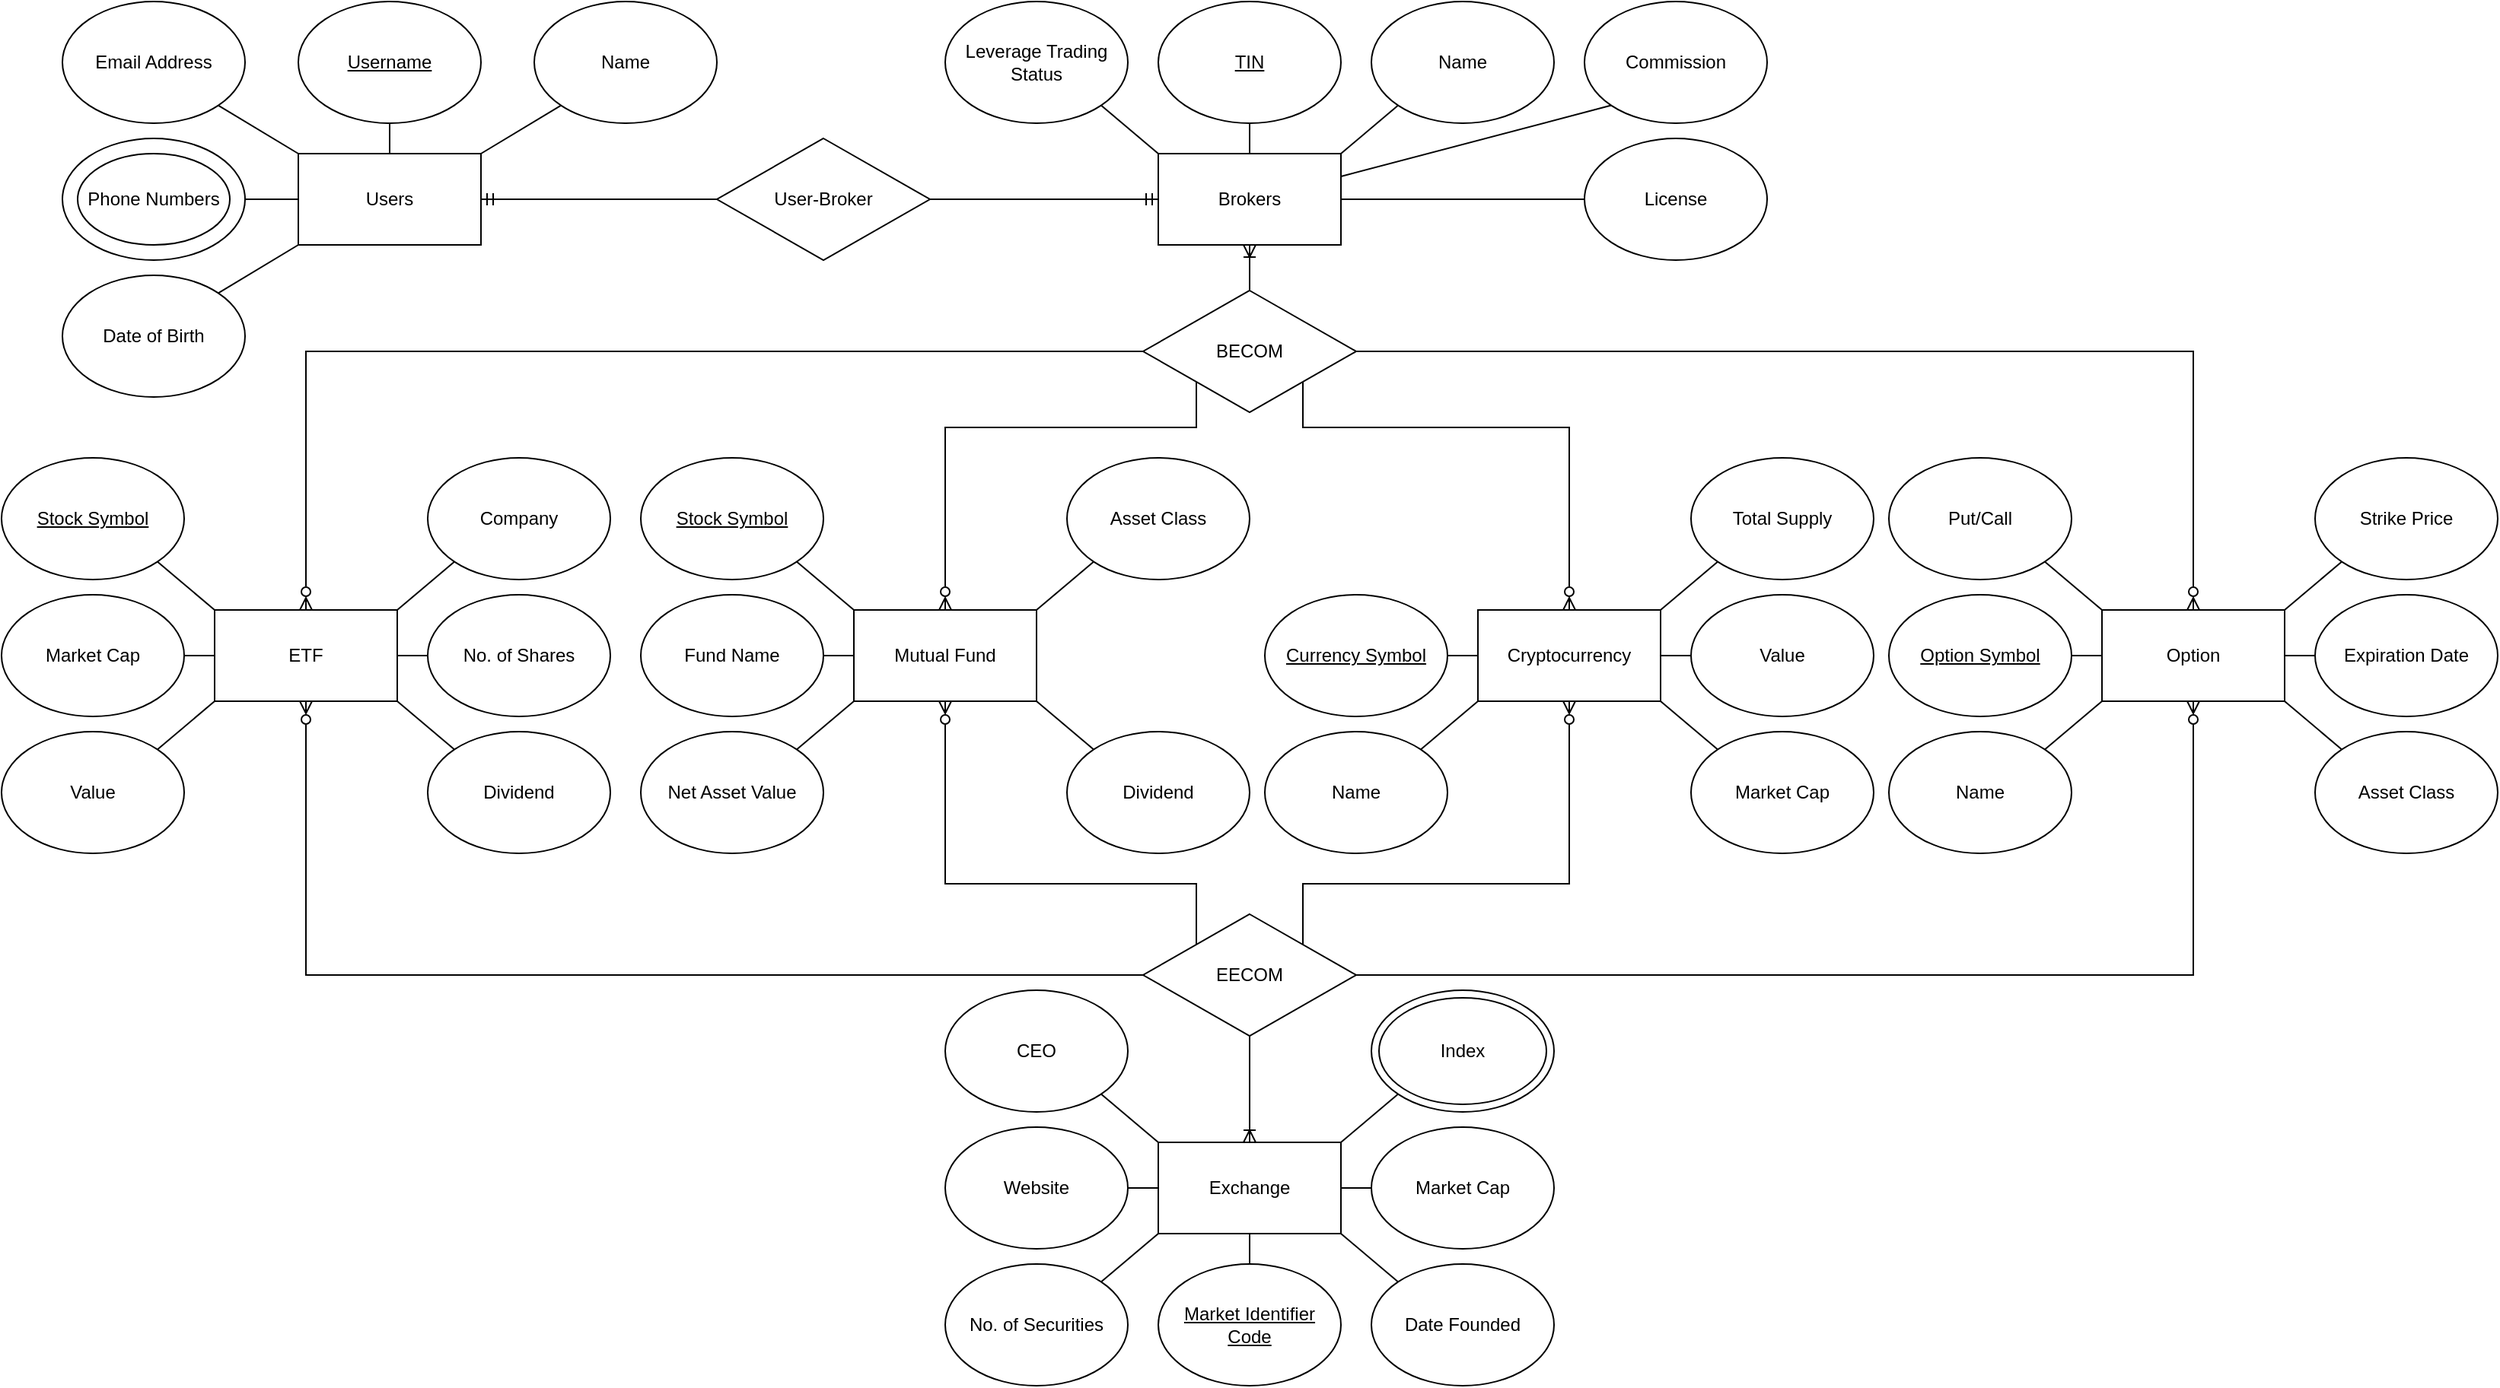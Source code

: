 <mxfile version="17.4.0" type="device"><diagram id="uHeIr0Ggoon14r8MGNSr" name="Page-1"><mxGraphModel dx="1038" dy="536" grid="1" gridSize="10" guides="1" tooltips="1" connect="1" arrows="1" fold="1" page="1" pageScale="1" pageWidth="850" pageHeight="1100" math="0" shadow="0"><root><mxCell id="0"/><mxCell id="1" parent="0"/><mxCell id="J6eEjoD9dRFq6HZdKNDP-1" value="Users" style="rounded=0;whiteSpace=wrap;html=1;" parent="1" vertex="1"><mxGeometry x="195" y="130" width="120" height="60" as="geometry"/></mxCell><mxCell id="J6eEjoD9dRFq6HZdKNDP-3" value="&lt;u&gt;Username&lt;/u&gt;" style="ellipse;whiteSpace=wrap;html=1;" parent="1" vertex="1"><mxGeometry x="195" y="30" width="120" height="80" as="geometry"/></mxCell><mxCell id="J6eEjoD9dRFq6HZdKNDP-4" value="Name" style="ellipse;whiteSpace=wrap;html=1;" parent="1" vertex="1"><mxGeometry x="350" y="30" width="120" height="80" as="geometry"/></mxCell><mxCell id="J6eEjoD9dRFq6HZdKNDP-5" value="Email Address" style="ellipse;whiteSpace=wrap;html=1;" parent="1" vertex="1"><mxGeometry x="40" y="30" width="120" height="80" as="geometry"/></mxCell><mxCell id="J6eEjoD9dRFq6HZdKNDP-6" value="Date of Birth" style="ellipse;whiteSpace=wrap;html=1;" parent="1" vertex="1"><mxGeometry x="40" y="210" width="120" height="80" as="geometry"/></mxCell><mxCell id="J6eEjoD9dRFq6HZdKNDP-7" value="" style="ellipse;whiteSpace=wrap;html=1;" parent="1" vertex="1"><mxGeometry x="40" y="120" width="120" height="80" as="geometry"/></mxCell><mxCell id="J6eEjoD9dRFq6HZdKNDP-8" value="Phone Numbers" style="ellipse;whiteSpace=wrap;html=1;" parent="1" vertex="1"><mxGeometry x="50" y="130" width="100" height="60" as="geometry"/></mxCell><mxCell id="J6eEjoD9dRFq6HZdKNDP-9" value="" style="endArrow=none;html=1;rounded=0;exitX=1;exitY=0.5;exitDx=0;exitDy=0;entryX=0;entryY=0.5;entryDx=0;entryDy=0;" parent="1" source="J6eEjoD9dRFq6HZdKNDP-7" target="J6eEjoD9dRFq6HZdKNDP-1" edge="1"><mxGeometry width="50" height="50" relative="1" as="geometry"><mxPoint x="210" y="350" as="sourcePoint"/><mxPoint x="260" y="300" as="targetPoint"/></mxGeometry></mxCell><mxCell id="J6eEjoD9dRFq6HZdKNDP-10" value="" style="endArrow=none;html=1;rounded=0;exitX=1;exitY=1;exitDx=0;exitDy=0;entryX=0;entryY=0;entryDx=0;entryDy=0;" parent="1" source="J6eEjoD9dRFq6HZdKNDP-5" target="J6eEjoD9dRFq6HZdKNDP-1" edge="1"><mxGeometry width="50" height="50" relative="1" as="geometry"><mxPoint x="210" y="350" as="sourcePoint"/><mxPoint x="260" y="300" as="targetPoint"/></mxGeometry></mxCell><mxCell id="J6eEjoD9dRFq6HZdKNDP-12" value="" style="endArrow=none;html=1;rounded=0;exitX=0.5;exitY=1;exitDx=0;exitDy=0;entryX=0.5;entryY=0;entryDx=0;entryDy=0;" parent="1" source="J6eEjoD9dRFq6HZdKNDP-3" target="J6eEjoD9dRFq6HZdKNDP-1" edge="1"><mxGeometry width="50" height="50" relative="1" as="geometry"><mxPoint x="210" y="350" as="sourcePoint"/><mxPoint x="240" y="270" as="targetPoint"/></mxGeometry></mxCell><mxCell id="J6eEjoD9dRFq6HZdKNDP-13" value="" style="endArrow=none;html=1;rounded=0;entryX=0;entryY=1;entryDx=0;entryDy=0;exitX=1;exitY=0;exitDx=0;exitDy=0;" parent="1" source="J6eEjoD9dRFq6HZdKNDP-1" target="J6eEjoD9dRFq6HZdKNDP-4" edge="1"><mxGeometry width="50" height="50" relative="1" as="geometry"><mxPoint x="210" y="350" as="sourcePoint"/><mxPoint x="260" y="300" as="targetPoint"/></mxGeometry></mxCell><mxCell id="J6eEjoD9dRFq6HZdKNDP-14" value="" style="endArrow=none;html=1;rounded=0;entryX=1;entryY=0;entryDx=0;entryDy=0;exitX=0;exitY=1;exitDx=0;exitDy=0;" parent="1" source="J6eEjoD9dRFq6HZdKNDP-1" target="J6eEjoD9dRFq6HZdKNDP-6" edge="1"><mxGeometry width="50" height="50" relative="1" as="geometry"><mxPoint x="210" y="350" as="sourcePoint"/><mxPoint x="260" y="300" as="targetPoint"/></mxGeometry></mxCell><mxCell id="J6eEjoD9dRFq6HZdKNDP-157" style="edgeStyle=orthogonalEdgeStyle;rounded=0;orthogonalLoop=1;jettySize=auto;html=1;exitX=0.5;exitY=1;exitDx=0;exitDy=0;entryX=0.5;entryY=0;entryDx=0;entryDy=0;startArrow=ERoneToMany;startFill=0;endArrow=none;endFill=0;" parent="1" source="J6eEjoD9dRFq6HZdKNDP-15" target="J6eEjoD9dRFq6HZdKNDP-156" edge="1"><mxGeometry relative="1" as="geometry"/></mxCell><mxCell id="J6eEjoD9dRFq6HZdKNDP-15" value="Brokers" style="rounded=0;whiteSpace=wrap;html=1;" parent="1" vertex="1"><mxGeometry x="760" y="130" width="120" height="60" as="geometry"/></mxCell><mxCell id="J6eEjoD9dRFq6HZdKNDP-16" value="&lt;u&gt;TIN&lt;/u&gt;" style="ellipse;whiteSpace=wrap;html=1;" parent="1" vertex="1"><mxGeometry x="760" y="30" width="120" height="80" as="geometry"/></mxCell><mxCell id="J6eEjoD9dRFq6HZdKNDP-17" value="Name" style="ellipse;whiteSpace=wrap;html=1;" parent="1" vertex="1"><mxGeometry x="900" y="30" width="120" height="80" as="geometry"/></mxCell><mxCell id="J6eEjoD9dRFq6HZdKNDP-18" value="License" style="ellipse;whiteSpace=wrap;html=1;" parent="1" vertex="1"><mxGeometry x="1040" y="120" width="120" height="80" as="geometry"/></mxCell><mxCell id="J6eEjoD9dRFq6HZdKNDP-19" value="Leverage Trading Status" style="ellipse;whiteSpace=wrap;html=1;" parent="1" vertex="1"><mxGeometry x="620" y="30" width="120" height="80" as="geometry"/></mxCell><mxCell id="J6eEjoD9dRFq6HZdKNDP-22" value="" style="endArrow=none;html=1;rounded=0;exitX=1;exitY=1;exitDx=0;exitDy=0;entryX=0;entryY=0;entryDx=0;entryDy=0;" parent="1" source="J6eEjoD9dRFq6HZdKNDP-19" target="J6eEjoD9dRFq6HZdKNDP-15" edge="1"><mxGeometry width="50" height="50" relative="1" as="geometry"><mxPoint x="600" y="370" as="sourcePoint"/><mxPoint x="650" y="320" as="targetPoint"/></mxGeometry></mxCell><mxCell id="J6eEjoD9dRFq6HZdKNDP-23" value="" style="endArrow=none;html=1;rounded=0;exitX=0.5;exitY=1;exitDx=0;exitDy=0;entryX=0.5;entryY=0;entryDx=0;entryDy=0;" parent="1" source="J6eEjoD9dRFq6HZdKNDP-16" target="J6eEjoD9dRFq6HZdKNDP-15" edge="1"><mxGeometry width="50" height="50" relative="1" as="geometry"><mxPoint x="702.426" y="108.284" as="sourcePoint"/><mxPoint x="770.0" y="140" as="targetPoint"/></mxGeometry></mxCell><mxCell id="J6eEjoD9dRFq6HZdKNDP-24" value="" style="endArrow=none;html=1;rounded=0;exitX=0;exitY=1;exitDx=0;exitDy=0;entryX=1;entryY=0;entryDx=0;entryDy=0;" parent="1" source="J6eEjoD9dRFq6HZdKNDP-17" target="J6eEjoD9dRFq6HZdKNDP-15" edge="1"><mxGeometry width="50" height="50" relative="1" as="geometry"><mxPoint x="712.426" y="118.284" as="sourcePoint"/><mxPoint x="780.0" y="150" as="targetPoint"/></mxGeometry></mxCell><mxCell id="J6eEjoD9dRFq6HZdKNDP-25" value="" style="endArrow=none;html=1;rounded=0;exitX=0;exitY=0.5;exitDx=0;exitDy=0;entryX=1;entryY=0.5;entryDx=0;entryDy=0;" parent="1" source="J6eEjoD9dRFq6HZdKNDP-18" target="J6eEjoD9dRFq6HZdKNDP-15" edge="1"><mxGeometry width="50" height="50" relative="1" as="geometry"><mxPoint x="722.426" y="128.284" as="sourcePoint"/><mxPoint x="790.0" y="160" as="targetPoint"/></mxGeometry></mxCell><mxCell id="J6eEjoD9dRFq6HZdKNDP-26" value="Commission" style="ellipse;whiteSpace=wrap;html=1;" parent="1" vertex="1"><mxGeometry x="1040" y="30" width="120" height="80" as="geometry"/></mxCell><mxCell id="J6eEjoD9dRFq6HZdKNDP-27" value="" style="endArrow=none;html=1;rounded=0;entryX=1;entryY=0.25;entryDx=0;entryDy=0;exitX=0;exitY=1;exitDx=0;exitDy=0;" parent="1" source="J6eEjoD9dRFq6HZdKNDP-26" target="J6eEjoD9dRFq6HZdKNDP-15" edge="1"><mxGeometry width="50" height="50" relative="1" as="geometry"><mxPoint x="600" y="370" as="sourcePoint"/><mxPoint x="650" y="320" as="targetPoint"/></mxGeometry></mxCell><mxCell id="J6eEjoD9dRFq6HZdKNDP-29" value="User-Broker" style="rhombus;whiteSpace=wrap;html=1;" parent="1" vertex="1"><mxGeometry x="470" y="120" width="140" height="80" as="geometry"/></mxCell><mxCell id="J6eEjoD9dRFq6HZdKNDP-30" value="" style="endArrow=none;html=1;rounded=0;exitX=1;exitY=0.5;exitDx=0;exitDy=0;entryX=0;entryY=0.5;entryDx=0;entryDy=0;startArrow=ERmandOne;startFill=0;" parent="1" source="J6eEjoD9dRFq6HZdKNDP-1" target="J6eEjoD9dRFq6HZdKNDP-29" edge="1"><mxGeometry width="50" height="50" relative="1" as="geometry"><mxPoint x="460" y="370" as="sourcePoint"/><mxPoint x="510" y="320" as="targetPoint"/></mxGeometry></mxCell><mxCell id="J6eEjoD9dRFq6HZdKNDP-31" value="" style="endArrow=ERmandOne;html=1;rounded=0;entryX=0;entryY=0.5;entryDx=0;entryDy=0;exitX=1;exitY=0.5;exitDx=0;exitDy=0;endFill=0;" parent="1" source="J6eEjoD9dRFq6HZdKNDP-29" target="J6eEjoD9dRFq6HZdKNDP-15" edge="1"><mxGeometry width="50" height="50" relative="1" as="geometry"><mxPoint x="640" y="160" as="sourcePoint"/><mxPoint x="950" y="320" as="targetPoint"/></mxGeometry></mxCell><mxCell id="J6eEjoD9dRFq6HZdKNDP-150" style="edgeStyle=orthogonalEdgeStyle;rounded=0;orthogonalLoop=1;jettySize=auto;html=1;exitX=0.5;exitY=1;exitDx=0;exitDy=0;entryX=0;entryY=0.5;entryDx=0;entryDy=0;startArrow=ERzeroToMany;startFill=0;endArrow=none;endFill=0;" parent="1" source="J6eEjoD9dRFq6HZdKNDP-32" target="J6eEjoD9dRFq6HZdKNDP-147" edge="1"><mxGeometry relative="1" as="geometry"/></mxCell><mxCell id="J6eEjoD9dRFq6HZdKNDP-158" style="edgeStyle=orthogonalEdgeStyle;rounded=0;orthogonalLoop=1;jettySize=auto;html=1;exitX=0.5;exitY=0;exitDx=0;exitDy=0;entryX=0;entryY=0.5;entryDx=0;entryDy=0;startArrow=ERzeroToMany;startFill=0;endArrow=none;endFill=0;" parent="1" source="J6eEjoD9dRFq6HZdKNDP-32" target="J6eEjoD9dRFq6HZdKNDP-156" edge="1"><mxGeometry relative="1" as="geometry"/></mxCell><mxCell id="J6eEjoD9dRFq6HZdKNDP-32" value="ETF" style="rounded=0;whiteSpace=wrap;html=1;" parent="1" vertex="1"><mxGeometry x="140" y="430" width="120" height="60" as="geometry"/></mxCell><mxCell id="J6eEjoD9dRFq6HZdKNDP-43" value="&lt;u&gt;Stock Symbol&lt;br&gt;&lt;/u&gt;" style="ellipse;whiteSpace=wrap;html=1;" parent="1" vertex="1"><mxGeometry y="330" width="120" height="80" as="geometry"/></mxCell><mxCell id="J6eEjoD9dRFq6HZdKNDP-44" value="No. of Shares" style="ellipse;whiteSpace=wrap;html=1;" parent="1" vertex="1"><mxGeometry x="280" y="420" width="120" height="80" as="geometry"/></mxCell><mxCell id="J6eEjoD9dRFq6HZdKNDP-45" value="Value" style="ellipse;whiteSpace=wrap;html=1;" parent="1" vertex="1"><mxGeometry y="510" width="120" height="80" as="geometry"/></mxCell><mxCell id="J6eEjoD9dRFq6HZdKNDP-46" value="Company" style="ellipse;whiteSpace=wrap;html=1;" parent="1" vertex="1"><mxGeometry x="280" y="330" width="120" height="80" as="geometry"/></mxCell><mxCell id="J6eEjoD9dRFq6HZdKNDP-47" value="Market Cap" style="ellipse;whiteSpace=wrap;html=1;" parent="1" vertex="1"><mxGeometry y="420" width="120" height="80" as="geometry"/></mxCell><mxCell id="J6eEjoD9dRFq6HZdKNDP-48" value="Dividend" style="ellipse;whiteSpace=wrap;html=1;" parent="1" vertex="1"><mxGeometry x="280" y="510" width="120" height="80" as="geometry"/></mxCell><mxCell id="J6eEjoD9dRFq6HZdKNDP-151" style="edgeStyle=orthogonalEdgeStyle;rounded=0;orthogonalLoop=1;jettySize=auto;html=1;exitX=0.5;exitY=1;exitDx=0;exitDy=0;entryX=0;entryY=0;entryDx=0;entryDy=0;startArrow=ERzeroToMany;startFill=0;endArrow=none;endFill=0;" parent="1" source="J6eEjoD9dRFq6HZdKNDP-56" target="J6eEjoD9dRFq6HZdKNDP-147" edge="1"><mxGeometry relative="1" as="geometry"><Array as="points"><mxPoint x="620" y="610"/><mxPoint x="785" y="610"/></Array></mxGeometry></mxCell><mxCell id="J6eEjoD9dRFq6HZdKNDP-159" style="edgeStyle=orthogonalEdgeStyle;rounded=0;orthogonalLoop=1;jettySize=auto;html=1;exitX=0.5;exitY=0;exitDx=0;exitDy=0;entryX=0;entryY=1;entryDx=0;entryDy=0;startArrow=ERzeroToMany;startFill=0;endArrow=none;endFill=0;" parent="1" source="J6eEjoD9dRFq6HZdKNDP-56" target="J6eEjoD9dRFq6HZdKNDP-156" edge="1"><mxGeometry relative="1" as="geometry"><Array as="points"><mxPoint x="620" y="310"/><mxPoint x="785" y="310"/></Array></mxGeometry></mxCell><mxCell id="J6eEjoD9dRFq6HZdKNDP-56" value="Mutual Fund" style="rounded=0;whiteSpace=wrap;html=1;" parent="1" vertex="1"><mxGeometry x="560" y="430" width="120" height="60" as="geometry"/></mxCell><mxCell id="J6eEjoD9dRFq6HZdKNDP-57" value="&lt;u&gt;Stock Symbol&lt;br&gt;&lt;/u&gt;" style="ellipse;whiteSpace=wrap;html=1;" parent="1" vertex="1"><mxGeometry x="420" y="330" width="120" height="80" as="geometry"/></mxCell><mxCell id="J6eEjoD9dRFq6HZdKNDP-59" value="Net Asset Value" style="ellipse;whiteSpace=wrap;html=1;" parent="1" vertex="1"><mxGeometry x="420" y="510" width="120" height="80" as="geometry"/></mxCell><mxCell id="J6eEjoD9dRFq6HZdKNDP-60" value="Asset Class" style="ellipse;whiteSpace=wrap;html=1;" parent="1" vertex="1"><mxGeometry x="700" y="330" width="120" height="80" as="geometry"/></mxCell><mxCell id="J6eEjoD9dRFq6HZdKNDP-61" value="Fund Name" style="ellipse;whiteSpace=wrap;html=1;" parent="1" vertex="1"><mxGeometry x="420" y="420" width="120" height="80" as="geometry"/></mxCell><mxCell id="J6eEjoD9dRFq6HZdKNDP-62" value="Dividend" style="ellipse;whiteSpace=wrap;html=1;" parent="1" vertex="1"><mxGeometry x="700" y="510" width="120" height="80" as="geometry"/></mxCell><mxCell id="J6eEjoD9dRFq6HZdKNDP-91" value="Exchange" style="rounded=0;whiteSpace=wrap;html=1;" parent="1" vertex="1"><mxGeometry x="760" y="780" width="120" height="60" as="geometry"/></mxCell><mxCell id="J6eEjoD9dRFq6HZdKNDP-92" value="" style="endArrow=none;html=1;rounded=0;entryX=1;entryY=1;entryDx=0;entryDy=0;exitX=0;exitY=0;exitDx=0;exitDy=0;" parent="1" source="J6eEjoD9dRFq6HZdKNDP-32" target="J6eEjoD9dRFq6HZdKNDP-43" edge="1"><mxGeometry width="50" height="50" relative="1" as="geometry"><mxPoint x="770" y="500" as="sourcePoint"/><mxPoint x="820" y="450" as="targetPoint"/></mxGeometry></mxCell><mxCell id="J6eEjoD9dRFq6HZdKNDP-93" value="" style="endArrow=none;html=1;rounded=0;entryX=1;entryY=0.5;entryDx=0;entryDy=0;exitX=0;exitY=0.5;exitDx=0;exitDy=0;" parent="1" source="J6eEjoD9dRFq6HZdKNDP-32" target="J6eEjoD9dRFq6HZdKNDP-47" edge="1"><mxGeometry width="50" height="50" relative="1" as="geometry"><mxPoint x="130" y="450" as="sourcePoint"/><mxPoint x="820" y="450" as="targetPoint"/></mxGeometry></mxCell><mxCell id="J6eEjoD9dRFq6HZdKNDP-94" value="" style="endArrow=none;html=1;rounded=0;entryX=1;entryY=0;entryDx=0;entryDy=0;exitX=0;exitY=1;exitDx=0;exitDy=0;" parent="1" source="J6eEjoD9dRFq6HZdKNDP-32" target="J6eEjoD9dRFq6HZdKNDP-45" edge="1"><mxGeometry width="50" height="50" relative="1" as="geometry"><mxPoint x="770" y="500" as="sourcePoint"/><mxPoint x="820" y="450" as="targetPoint"/></mxGeometry></mxCell><mxCell id="J6eEjoD9dRFq6HZdKNDP-95" value="" style="endArrow=none;html=1;rounded=0;entryX=0;entryY=1;entryDx=0;entryDy=0;exitX=1;exitY=0;exitDx=0;exitDy=0;" parent="1" source="J6eEjoD9dRFq6HZdKNDP-32" target="J6eEjoD9dRFq6HZdKNDP-46" edge="1"><mxGeometry width="50" height="50" relative="1" as="geometry"><mxPoint x="770" y="500" as="sourcePoint"/><mxPoint x="820" y="450" as="targetPoint"/></mxGeometry></mxCell><mxCell id="J6eEjoD9dRFq6HZdKNDP-96" value="" style="endArrow=none;html=1;rounded=0;entryX=0;entryY=0.5;entryDx=0;entryDy=0;exitX=1;exitY=0.5;exitDx=0;exitDy=0;" parent="1" source="J6eEjoD9dRFq6HZdKNDP-32" target="J6eEjoD9dRFq6HZdKNDP-44" edge="1"><mxGeometry width="50" height="50" relative="1" as="geometry"><mxPoint x="770" y="500" as="sourcePoint"/><mxPoint x="820" y="450" as="targetPoint"/></mxGeometry></mxCell><mxCell id="J6eEjoD9dRFq6HZdKNDP-97" value="" style="endArrow=none;html=1;rounded=0;entryX=0;entryY=0;entryDx=0;entryDy=0;exitX=1;exitY=1;exitDx=0;exitDy=0;" parent="1" source="J6eEjoD9dRFq6HZdKNDP-32" target="J6eEjoD9dRFq6HZdKNDP-48" edge="1"><mxGeometry width="50" height="50" relative="1" as="geometry"><mxPoint x="770" y="500" as="sourcePoint"/><mxPoint x="820" y="450" as="targetPoint"/></mxGeometry></mxCell><mxCell id="J6eEjoD9dRFq6HZdKNDP-98" value="" style="endArrow=none;html=1;rounded=0;entryX=1;entryY=1;entryDx=0;entryDy=0;exitX=0;exitY=0;exitDx=0;exitDy=0;" parent="1" source="J6eEjoD9dRFq6HZdKNDP-56" target="J6eEjoD9dRFq6HZdKNDP-57" edge="1"><mxGeometry width="50" height="50" relative="1" as="geometry"><mxPoint x="620" y="350" as="sourcePoint"/><mxPoint x="820" y="450" as="targetPoint"/></mxGeometry></mxCell><mxCell id="J6eEjoD9dRFq6HZdKNDP-99" value="" style="endArrow=none;html=1;rounded=0;entryX=1;entryY=0.5;entryDx=0;entryDy=0;exitX=0;exitY=0.5;exitDx=0;exitDy=0;" parent="1" source="J6eEjoD9dRFq6HZdKNDP-56" target="J6eEjoD9dRFq6HZdKNDP-61" edge="1"><mxGeometry width="50" height="50" relative="1" as="geometry"><mxPoint x="770" y="500" as="sourcePoint"/><mxPoint x="820" y="450" as="targetPoint"/></mxGeometry></mxCell><mxCell id="J6eEjoD9dRFq6HZdKNDP-100" value="" style="endArrow=none;html=1;rounded=0;entryX=1;entryY=0;entryDx=0;entryDy=0;exitX=0;exitY=1;exitDx=0;exitDy=0;" parent="1" source="J6eEjoD9dRFq6HZdKNDP-56" target="J6eEjoD9dRFq6HZdKNDP-59" edge="1"><mxGeometry width="50" height="50" relative="1" as="geometry"><mxPoint x="770" y="500" as="sourcePoint"/><mxPoint x="820" y="450" as="targetPoint"/></mxGeometry></mxCell><mxCell id="J6eEjoD9dRFq6HZdKNDP-101" value="" style="endArrow=none;html=1;rounded=0;entryX=0;entryY=1;entryDx=0;entryDy=0;exitX=1;exitY=0;exitDx=0;exitDy=0;" parent="1" source="J6eEjoD9dRFq6HZdKNDP-56" target="J6eEjoD9dRFq6HZdKNDP-60" edge="1"><mxGeometry width="50" height="50" relative="1" as="geometry"><mxPoint x="770" y="500" as="sourcePoint"/><mxPoint x="820" y="450" as="targetPoint"/></mxGeometry></mxCell><mxCell id="J6eEjoD9dRFq6HZdKNDP-103" value="" style="endArrow=none;html=1;rounded=0;entryX=1;entryY=1;entryDx=0;entryDy=0;exitX=0;exitY=0;exitDx=0;exitDy=0;" parent="1" source="J6eEjoD9dRFq6HZdKNDP-62" target="J6eEjoD9dRFq6HZdKNDP-56" edge="1"><mxGeometry width="50" height="50" relative="1" as="geometry"><mxPoint x="770" y="500" as="sourcePoint"/><mxPoint x="820" y="450" as="targetPoint"/></mxGeometry></mxCell><mxCell id="J6eEjoD9dRFq6HZdKNDP-153" style="edgeStyle=orthogonalEdgeStyle;rounded=0;orthogonalLoop=1;jettySize=auto;html=1;exitX=0.5;exitY=1;exitDx=0;exitDy=0;entryX=1;entryY=0;entryDx=0;entryDy=0;startArrow=ERzeroToMany;startFill=0;endArrow=none;endFill=0;" parent="1" source="J6eEjoD9dRFq6HZdKNDP-104" target="J6eEjoD9dRFq6HZdKNDP-147" edge="1"><mxGeometry relative="1" as="geometry"><Array as="points"><mxPoint x="1030" y="610"/><mxPoint x="855" y="610"/></Array></mxGeometry></mxCell><mxCell id="J6eEjoD9dRFq6HZdKNDP-161" style="edgeStyle=orthogonalEdgeStyle;rounded=0;orthogonalLoop=1;jettySize=auto;html=1;exitX=0.5;exitY=0;exitDx=0;exitDy=0;entryX=1;entryY=1;entryDx=0;entryDy=0;startArrow=ERzeroToMany;startFill=0;endArrow=none;endFill=0;" parent="1" source="J6eEjoD9dRFq6HZdKNDP-104" target="J6eEjoD9dRFq6HZdKNDP-156" edge="1"><mxGeometry relative="1" as="geometry"><Array as="points"><mxPoint x="1030" y="310"/><mxPoint x="855" y="310"/></Array></mxGeometry></mxCell><mxCell id="J6eEjoD9dRFq6HZdKNDP-104" value="Cryptocurrency" style="rounded=0;whiteSpace=wrap;html=1;" parent="1" vertex="1"><mxGeometry x="970" y="430" width="120" height="60" as="geometry"/></mxCell><mxCell id="J6eEjoD9dRFq6HZdKNDP-106" value="Value" style="ellipse;whiteSpace=wrap;html=1;" parent="1" vertex="1"><mxGeometry x="1110" y="420" width="120" height="80" as="geometry"/></mxCell><mxCell id="J6eEjoD9dRFq6HZdKNDP-107" value="Name" style="ellipse;whiteSpace=wrap;html=1;" parent="1" vertex="1"><mxGeometry x="830" y="510" width="120" height="80" as="geometry"/></mxCell><mxCell id="J6eEjoD9dRFq6HZdKNDP-108" value="Total Supply" style="ellipse;whiteSpace=wrap;html=1;" parent="1" vertex="1"><mxGeometry x="1110" y="330" width="120" height="80" as="geometry"/></mxCell><mxCell id="J6eEjoD9dRFq6HZdKNDP-109" value="&lt;u&gt;Currency Symbol&lt;br&gt;&lt;/u&gt;" style="ellipse;whiteSpace=wrap;html=1;" parent="1" vertex="1"><mxGeometry x="830" y="420" width="120" height="80" as="geometry"/></mxCell><mxCell id="J6eEjoD9dRFq6HZdKNDP-110" value="Market Cap" style="ellipse;whiteSpace=wrap;html=1;" parent="1" vertex="1"><mxGeometry x="1110" y="510" width="120" height="80" as="geometry"/></mxCell><mxCell id="J6eEjoD9dRFq6HZdKNDP-112" value="" style="endArrow=none;html=1;rounded=0;entryX=1;entryY=0.5;entryDx=0;entryDy=0;exitX=0;exitY=0.5;exitDx=0;exitDy=0;" parent="1" source="J6eEjoD9dRFq6HZdKNDP-104" target="J6eEjoD9dRFq6HZdKNDP-109" edge="1"><mxGeometry width="50" height="50" relative="1" as="geometry"><mxPoint x="1180" y="500" as="sourcePoint"/><mxPoint x="1230" y="450" as="targetPoint"/></mxGeometry></mxCell><mxCell id="J6eEjoD9dRFq6HZdKNDP-113" value="" style="endArrow=none;html=1;rounded=0;entryX=1;entryY=0;entryDx=0;entryDy=0;exitX=0;exitY=1;exitDx=0;exitDy=0;" parent="1" source="J6eEjoD9dRFq6HZdKNDP-104" target="J6eEjoD9dRFq6HZdKNDP-107" edge="1"><mxGeometry width="50" height="50" relative="1" as="geometry"><mxPoint x="1180" y="500" as="sourcePoint"/><mxPoint x="1230" y="450" as="targetPoint"/></mxGeometry></mxCell><mxCell id="J6eEjoD9dRFq6HZdKNDP-114" value="" style="endArrow=none;html=1;rounded=0;entryX=0;entryY=1;entryDx=0;entryDy=0;exitX=1;exitY=0;exitDx=0;exitDy=0;" parent="1" source="J6eEjoD9dRFq6HZdKNDP-104" target="J6eEjoD9dRFq6HZdKNDP-108" edge="1"><mxGeometry width="50" height="50" relative="1" as="geometry"><mxPoint x="1180" y="500" as="sourcePoint"/><mxPoint x="1230" y="450" as="targetPoint"/></mxGeometry></mxCell><mxCell id="J6eEjoD9dRFq6HZdKNDP-115" value="" style="endArrow=none;html=1;rounded=0;entryX=0;entryY=0.5;entryDx=0;entryDy=0;exitX=1;exitY=0.5;exitDx=0;exitDy=0;" parent="1" source="J6eEjoD9dRFq6HZdKNDP-104" target="J6eEjoD9dRFq6HZdKNDP-106" edge="1"><mxGeometry width="50" height="50" relative="1" as="geometry"><mxPoint x="1040" y="590" as="sourcePoint"/><mxPoint x="1090" y="540" as="targetPoint"/></mxGeometry></mxCell><mxCell id="J6eEjoD9dRFq6HZdKNDP-116" value="" style="endArrow=none;html=1;rounded=0;entryX=1;entryY=1;entryDx=0;entryDy=0;exitX=0;exitY=0;exitDx=0;exitDy=0;" parent="1" source="J6eEjoD9dRFq6HZdKNDP-110" target="J6eEjoD9dRFq6HZdKNDP-104" edge="1"><mxGeometry width="50" height="50" relative="1" as="geometry"><mxPoint x="1180" y="500" as="sourcePoint"/><mxPoint x="1230" y="450" as="targetPoint"/></mxGeometry></mxCell><mxCell id="J6eEjoD9dRFq6HZdKNDP-155" style="edgeStyle=orthogonalEdgeStyle;rounded=0;orthogonalLoop=1;jettySize=auto;html=1;exitX=0.5;exitY=1;exitDx=0;exitDy=0;entryX=1;entryY=0.5;entryDx=0;entryDy=0;startArrow=ERzeroToMany;startFill=0;endArrow=none;endFill=0;" parent="1" source="J6eEjoD9dRFq6HZdKNDP-117" target="J6eEjoD9dRFq6HZdKNDP-147" edge="1"><mxGeometry relative="1" as="geometry"/></mxCell><mxCell id="J6eEjoD9dRFq6HZdKNDP-163" style="edgeStyle=orthogonalEdgeStyle;rounded=0;orthogonalLoop=1;jettySize=auto;html=1;exitX=0.5;exitY=0;exitDx=0;exitDy=0;entryX=1;entryY=0.5;entryDx=0;entryDy=0;startArrow=ERzeroToMany;startFill=0;endArrow=none;endFill=0;" parent="1" source="J6eEjoD9dRFq6HZdKNDP-117" target="J6eEjoD9dRFq6HZdKNDP-156" edge="1"><mxGeometry relative="1" as="geometry"/></mxCell><mxCell id="J6eEjoD9dRFq6HZdKNDP-117" value="Option" style="rounded=0;whiteSpace=wrap;html=1;" parent="1" vertex="1"><mxGeometry x="1380" y="430" width="120" height="60" as="geometry"/></mxCell><mxCell id="J6eEjoD9dRFq6HZdKNDP-119" value="Expiration Date" style="ellipse;whiteSpace=wrap;html=1;" parent="1" vertex="1"><mxGeometry x="1520" y="420" width="120" height="80" as="geometry"/></mxCell><mxCell id="J6eEjoD9dRFq6HZdKNDP-120" value="Name" style="ellipse;whiteSpace=wrap;html=1;" parent="1" vertex="1"><mxGeometry x="1240" y="510" width="120" height="80" as="geometry"/></mxCell><mxCell id="J6eEjoD9dRFq6HZdKNDP-121" value="Strike Price" style="ellipse;whiteSpace=wrap;html=1;" parent="1" vertex="1"><mxGeometry x="1520" y="330" width="120" height="80" as="geometry"/></mxCell><mxCell id="J6eEjoD9dRFq6HZdKNDP-122" value="&lt;u&gt;Option Symbol&lt;/u&gt;" style="ellipse;whiteSpace=wrap;html=1;" parent="1" vertex="1"><mxGeometry x="1240" y="420" width="120" height="80" as="geometry"/></mxCell><mxCell id="J6eEjoD9dRFq6HZdKNDP-123" value="Asset Class" style="ellipse;whiteSpace=wrap;html=1;" parent="1" vertex="1"><mxGeometry x="1520" y="510" width="120" height="80" as="geometry"/></mxCell><mxCell id="J6eEjoD9dRFq6HZdKNDP-125" value="" style="endArrow=none;html=1;rounded=0;entryX=1;entryY=0.5;entryDx=0;entryDy=0;exitX=0;exitY=0.5;exitDx=0;exitDy=0;" parent="1" source="J6eEjoD9dRFq6HZdKNDP-117" target="J6eEjoD9dRFq6HZdKNDP-122" edge="1"><mxGeometry width="50" height="50" relative="1" as="geometry"><mxPoint x="1590" y="500" as="sourcePoint"/><mxPoint x="1640" y="450" as="targetPoint"/></mxGeometry></mxCell><mxCell id="J6eEjoD9dRFq6HZdKNDP-126" value="" style="endArrow=none;html=1;rounded=0;entryX=1;entryY=0;entryDx=0;entryDy=0;exitX=0;exitY=1;exitDx=0;exitDy=0;" parent="1" source="J6eEjoD9dRFq6HZdKNDP-117" target="J6eEjoD9dRFq6HZdKNDP-120" edge="1"><mxGeometry width="50" height="50" relative="1" as="geometry"><mxPoint x="1590" y="500" as="sourcePoint"/><mxPoint x="1640" y="450" as="targetPoint"/></mxGeometry></mxCell><mxCell id="J6eEjoD9dRFq6HZdKNDP-127" value="" style="endArrow=none;html=1;rounded=0;entryX=0;entryY=1;entryDx=0;entryDy=0;exitX=1;exitY=0;exitDx=0;exitDy=0;" parent="1" source="J6eEjoD9dRFq6HZdKNDP-117" target="J6eEjoD9dRFq6HZdKNDP-121" edge="1"><mxGeometry width="50" height="50" relative="1" as="geometry"><mxPoint x="1590" y="500" as="sourcePoint"/><mxPoint x="1640" y="450" as="targetPoint"/></mxGeometry></mxCell><mxCell id="J6eEjoD9dRFq6HZdKNDP-128" value="" style="endArrow=none;html=1;rounded=0;entryX=0;entryY=0.5;entryDx=0;entryDy=0;exitX=1;exitY=0.5;exitDx=0;exitDy=0;" parent="1" source="J6eEjoD9dRFq6HZdKNDP-117" target="J6eEjoD9dRFq6HZdKNDP-119" edge="1"><mxGeometry width="50" height="50" relative="1" as="geometry"><mxPoint x="1450" y="590" as="sourcePoint"/><mxPoint x="1500" y="540" as="targetPoint"/></mxGeometry></mxCell><mxCell id="J6eEjoD9dRFq6HZdKNDP-129" value="" style="endArrow=none;html=1;rounded=0;entryX=1;entryY=1;entryDx=0;entryDy=0;exitX=0;exitY=0;exitDx=0;exitDy=0;" parent="1" source="J6eEjoD9dRFq6HZdKNDP-123" target="J6eEjoD9dRFq6HZdKNDP-117" edge="1"><mxGeometry width="50" height="50" relative="1" as="geometry"><mxPoint x="1590" y="500" as="sourcePoint"/><mxPoint x="1640" y="450" as="targetPoint"/></mxGeometry></mxCell><mxCell id="J6eEjoD9dRFq6HZdKNDP-130" value="CEO" style="ellipse;whiteSpace=wrap;html=1;" parent="1" vertex="1"><mxGeometry x="620" y="680" width="120" height="80" as="geometry"/></mxCell><mxCell id="J6eEjoD9dRFq6HZdKNDP-132" value="" style="ellipse;whiteSpace=wrap;html=1;" parent="1" vertex="1"><mxGeometry x="900" y="680" width="120" height="80" as="geometry"/></mxCell><mxCell id="J6eEjoD9dRFq6HZdKNDP-133" value="Market Cap" style="ellipse;whiteSpace=wrap;html=1;" parent="1" vertex="1"><mxGeometry x="900" y="770" width="120" height="80" as="geometry"/></mxCell><mxCell id="J6eEjoD9dRFq6HZdKNDP-134" value="Date Founded" style="ellipse;whiteSpace=wrap;html=1;" parent="1" vertex="1"><mxGeometry x="900" y="860" width="120" height="80" as="geometry"/></mxCell><mxCell id="J6eEjoD9dRFq6HZdKNDP-135" value="&lt;u&gt;Market Identifier Code&lt;br&gt;&lt;/u&gt;" style="ellipse;whiteSpace=wrap;html=1;" parent="1" vertex="1"><mxGeometry x="760" y="860" width="120" height="80" as="geometry"/></mxCell><mxCell id="J6eEjoD9dRFq6HZdKNDP-136" value="No. of Securities" style="ellipse;whiteSpace=wrap;html=1;" parent="1" vertex="1"><mxGeometry x="620" y="860" width="120" height="80" as="geometry"/></mxCell><mxCell id="J6eEjoD9dRFq6HZdKNDP-137" value="Website" style="ellipse;whiteSpace=wrap;html=1;" parent="1" vertex="1"><mxGeometry x="620" y="770" width="120" height="80" as="geometry"/></mxCell><mxCell id="J6eEjoD9dRFq6HZdKNDP-138" value="Index" style="ellipse;whiteSpace=wrap;html=1;" parent="1" vertex="1"><mxGeometry x="905" y="685" width="110" height="70" as="geometry"/></mxCell><mxCell id="J6eEjoD9dRFq6HZdKNDP-139" value="" style="endArrow=none;html=1;rounded=0;exitX=1;exitY=1;exitDx=0;exitDy=0;entryX=0;entryY=0;entryDx=0;entryDy=0;" parent="1" source="J6eEjoD9dRFq6HZdKNDP-130" target="J6eEjoD9dRFq6HZdKNDP-91" edge="1"><mxGeometry width="50" height="50" relative="1" as="geometry"><mxPoint x="780" y="600" as="sourcePoint"/><mxPoint x="830" y="550" as="targetPoint"/></mxGeometry></mxCell><mxCell id="J6eEjoD9dRFq6HZdKNDP-140" value="" style="endArrow=none;html=1;rounded=0;exitX=1;exitY=0.5;exitDx=0;exitDy=0;entryX=0;entryY=0.5;entryDx=0;entryDy=0;" parent="1" source="J6eEjoD9dRFq6HZdKNDP-137" target="J6eEjoD9dRFq6HZdKNDP-91" edge="1"><mxGeometry width="50" height="50" relative="1" as="geometry"><mxPoint x="780" y="600" as="sourcePoint"/><mxPoint x="830" y="550" as="targetPoint"/></mxGeometry></mxCell><mxCell id="J6eEjoD9dRFq6HZdKNDP-141" value="" style="endArrow=none;html=1;rounded=0;exitX=1;exitY=0;exitDx=0;exitDy=0;entryX=0;entryY=1;entryDx=0;entryDy=0;" parent="1" source="J6eEjoD9dRFq6HZdKNDP-136" target="J6eEjoD9dRFq6HZdKNDP-91" edge="1"><mxGeometry width="50" height="50" relative="1" as="geometry"><mxPoint x="780" y="600" as="sourcePoint"/><mxPoint x="830" y="550" as="targetPoint"/></mxGeometry></mxCell><mxCell id="J6eEjoD9dRFq6HZdKNDP-142" value="" style="endArrow=none;html=1;rounded=0;entryX=0.5;entryY=0;entryDx=0;entryDy=0;exitX=0.5;exitY=1;exitDx=0;exitDy=0;" parent="1" source="J6eEjoD9dRFq6HZdKNDP-91" target="J6eEjoD9dRFq6HZdKNDP-135" edge="1"><mxGeometry width="50" height="50" relative="1" as="geometry"><mxPoint x="780" y="600" as="sourcePoint"/><mxPoint x="830" y="550" as="targetPoint"/></mxGeometry></mxCell><mxCell id="J6eEjoD9dRFq6HZdKNDP-143" value="" style="endArrow=none;html=1;rounded=0;exitX=0;exitY=0;exitDx=0;exitDy=0;entryX=1;entryY=1;entryDx=0;entryDy=0;" parent="1" source="J6eEjoD9dRFq6HZdKNDP-134" target="J6eEjoD9dRFq6HZdKNDP-91" edge="1"><mxGeometry width="50" height="50" relative="1" as="geometry"><mxPoint x="780" y="600" as="sourcePoint"/><mxPoint x="830" y="550" as="targetPoint"/></mxGeometry></mxCell><mxCell id="J6eEjoD9dRFq6HZdKNDP-144" value="" style="endArrow=none;html=1;rounded=0;entryX=0;entryY=0.5;entryDx=0;entryDy=0;exitX=1;exitY=0.5;exitDx=0;exitDy=0;" parent="1" source="J6eEjoD9dRFq6HZdKNDP-91" target="J6eEjoD9dRFq6HZdKNDP-133" edge="1"><mxGeometry width="50" height="50" relative="1" as="geometry"><mxPoint x="780" y="600" as="sourcePoint"/><mxPoint x="830" y="550" as="targetPoint"/></mxGeometry></mxCell><mxCell id="J6eEjoD9dRFq6HZdKNDP-145" value="" style="endArrow=none;html=1;rounded=0;entryX=0;entryY=1;entryDx=0;entryDy=0;exitX=1;exitY=0;exitDx=0;exitDy=0;" parent="1" source="J6eEjoD9dRFq6HZdKNDP-91" target="J6eEjoD9dRFq6HZdKNDP-132" edge="1"><mxGeometry width="50" height="50" relative="1" as="geometry"><mxPoint x="780" y="600" as="sourcePoint"/><mxPoint x="830" y="550" as="targetPoint"/></mxGeometry></mxCell><mxCell id="J6eEjoD9dRFq6HZdKNDP-147" value="EECOM" style="rhombus;whiteSpace=wrap;html=1;" parent="1" vertex="1"><mxGeometry x="750" y="630" width="140" height="80" as="geometry"/></mxCell><mxCell id="J6eEjoD9dRFq6HZdKNDP-148" value="" style="endArrow=none;html=1;rounded=0;exitX=0.5;exitY=0;exitDx=0;exitDy=0;endFill=0;startArrow=ERoneToMany;startFill=0;entryX=0.5;entryY=1;entryDx=0;entryDy=0;" parent="1" source="J6eEjoD9dRFq6HZdKNDP-91" target="J6eEjoD9dRFq6HZdKNDP-147" edge="1"><mxGeometry width="50" height="50" relative="1" as="geometry"><mxPoint x="780" y="340" as="sourcePoint"/><mxPoint x="850" y="730" as="targetPoint"/></mxGeometry></mxCell><mxCell id="J6eEjoD9dRFq6HZdKNDP-156" value="BECOM" style="rhombus;whiteSpace=wrap;html=1;" parent="1" vertex="1"><mxGeometry x="750" y="220" width="140" height="80" as="geometry"/></mxCell><mxCell id="61k5FEF7NGnNhFBdEdb1-1" value="Put/Call" style="ellipse;whiteSpace=wrap;html=1;" vertex="1" parent="1"><mxGeometry x="1240" y="330" width="120" height="80" as="geometry"/></mxCell><mxCell id="61k5FEF7NGnNhFBdEdb1-2" value="" style="endArrow=none;html=1;rounded=0;entryX=1;entryY=1;entryDx=0;entryDy=0;exitX=0;exitY=0;exitDx=0;exitDy=0;" edge="1" parent="1" source="J6eEjoD9dRFq6HZdKNDP-117" target="61k5FEF7NGnNhFBdEdb1-1"><mxGeometry width="50" height="50" relative="1" as="geometry"><mxPoint x="1520" y="420" as="sourcePoint"/><mxPoint x="1570" y="370" as="targetPoint"/></mxGeometry></mxCell></root></mxGraphModel></diagram></mxfile>